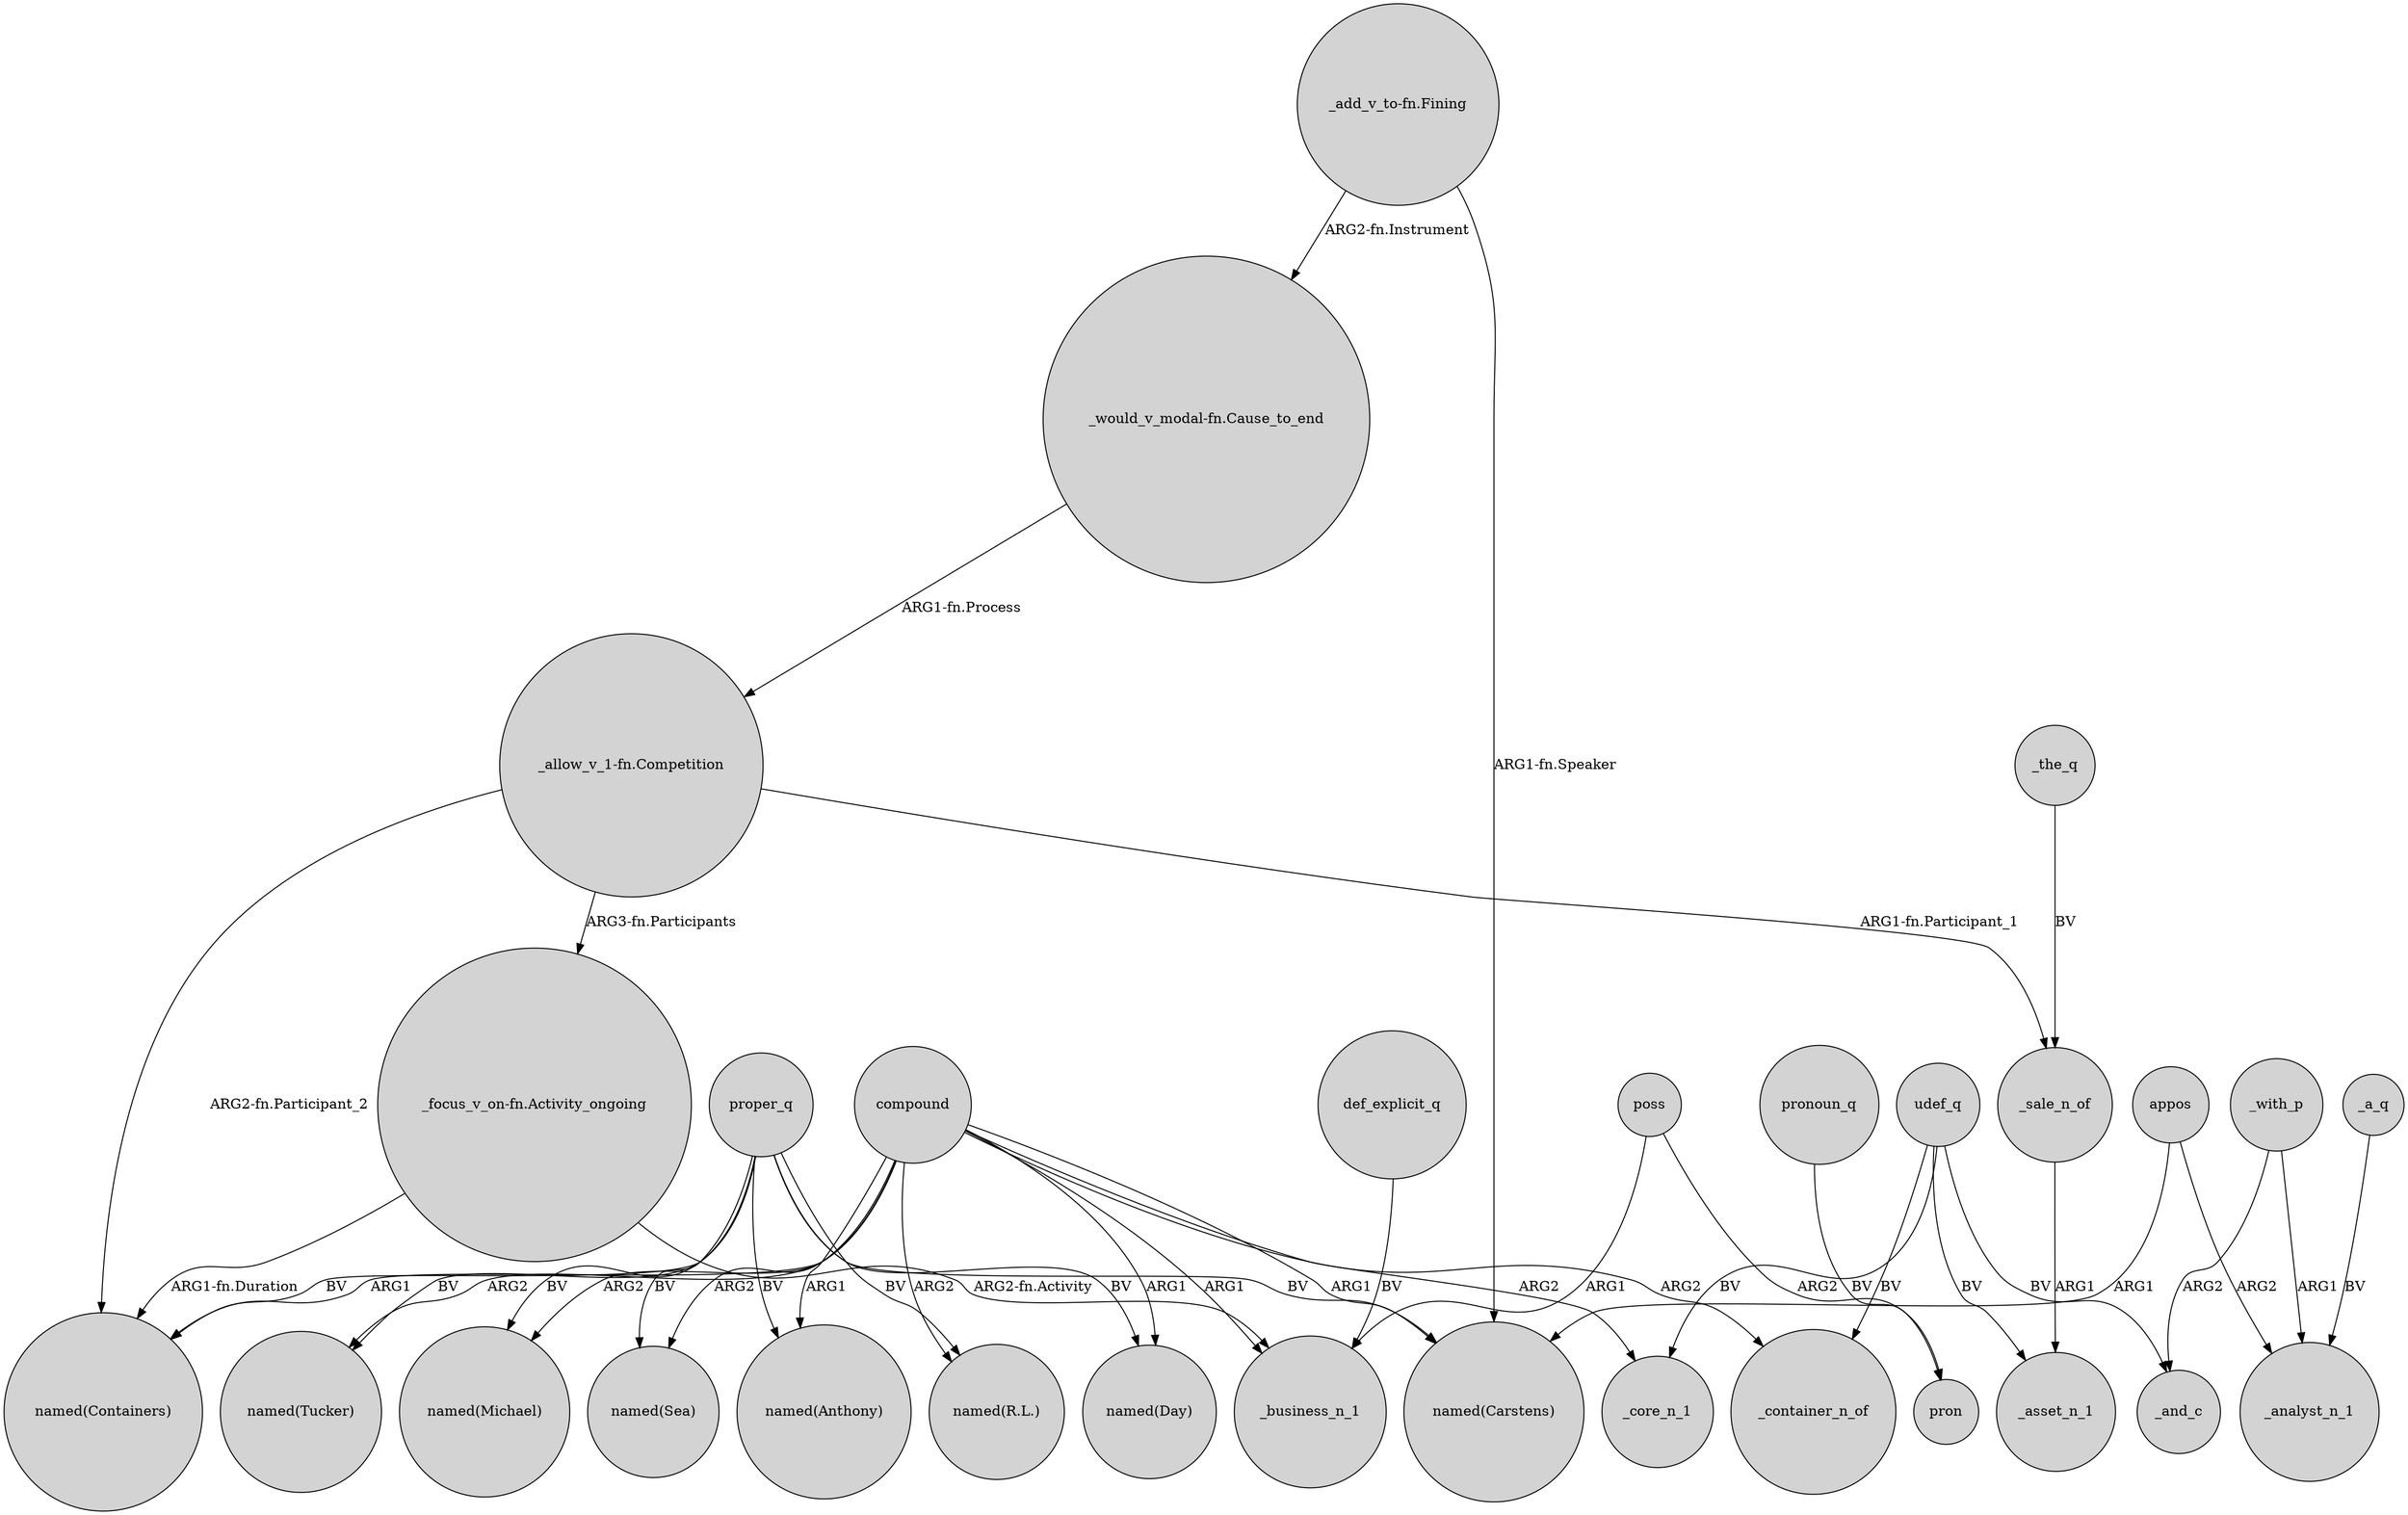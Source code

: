 digraph {
	node [shape=circle style=filled]
	def_explicit_q -> _business_n_1 [label=BV]
	compound -> "named(Day)" [label=ARG1]
	proper_q -> "named(R.L.)" [label=BV]
	"_focus_v_on-fn.Activity_ongoing" -> _business_n_1 [label="ARG2-fn.Activity"]
	compound -> "named(Michael)" [label=ARG2]
	poss -> _business_n_1 [label=ARG1]
	proper_q -> "named(Anthony)" [label=BV]
	compound -> _core_n_1 [label=ARG2]
	compound -> "named(Anthony)" [label=ARG1]
	proper_q -> "named(Tucker)" [label=BV]
	"_add_v_to-fn.Fining" -> "named(Carstens)" [label="ARG1-fn.Speaker"]
	_with_p -> _analyst_n_1 [label=ARG1]
	appos -> "named(Carstens)" [label=ARG1]
	compound -> "named(Sea)" [label=ARG2]
	"_focus_v_on-fn.Activity_ongoing" -> "named(Containers)" [label="ARG1-fn.Duration"]
	udef_q -> _container_n_of [label=BV]
	udef_q -> _and_c [label=BV]
	proper_q -> "named(Day)" [label=BV]
	udef_q -> _asset_n_1 [label=BV]
	proper_q -> "named(Michael)" [label=BV]
	_a_q -> _analyst_n_1 [label=BV]
	udef_q -> _core_n_1 [label=BV]
	compound -> "named(Containers)" [label=ARG1]
	pronoun_q -> pron [label=BV]
	poss -> pron [label=ARG2]
	compound -> "named(R.L.)" [label=ARG2]
	appos -> _analyst_n_1 [label=ARG2]
	compound -> "named(Tucker)" [label=ARG2]
	_with_p -> _and_c [label=ARG2]
	_sale_n_of -> _asset_n_1 [label=ARG1]
	compound -> _container_n_of [label=ARG2]
	"_would_v_modal-fn.Cause_to_end" -> "_allow_v_1-fn.Competition" [label="ARG1-fn.Process"]
	"_allow_v_1-fn.Competition" -> _sale_n_of [label="ARG1-fn.Participant_1"]
	"_allow_v_1-fn.Competition" -> "named(Containers)" [label="ARG2-fn.Participant_2"]
	"_allow_v_1-fn.Competition" -> "_focus_v_on-fn.Activity_ongoing" [label="ARG3-fn.Participants"]
	compound -> "named(Carstens)" [label=ARG1]
	"_add_v_to-fn.Fining" -> "_would_v_modal-fn.Cause_to_end" [label="ARG2-fn.Instrument"]
	proper_q -> "named(Carstens)" [label=BV]
	compound -> _business_n_1 [label=ARG1]
	proper_q -> "named(Containers)" [label=BV]
	_the_q -> _sale_n_of [label=BV]
	proper_q -> "named(Sea)" [label=BV]
}
